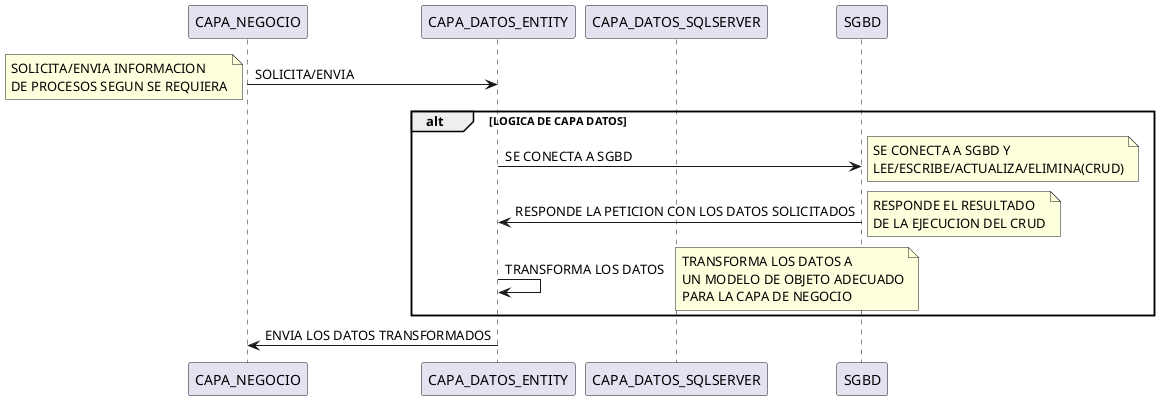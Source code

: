 @startuml CAPA DE DATOS
participant CAPA_NEGOCIO
participant CAPA_DATOS_ENTITY AS CDE
participant CAPA_DATOS_SQLSERVER AS CDSQL
participant SGBD
CAPA_NEGOCIO -> CDE: SOLICITA/ENVIA
note left
    SOLICITA/ENVIA INFORMACION 
    DE PROCESOS SEGUN SE REQUIERA
end note
alt LOGICA DE CAPA DATOS
CDE -> SGBD: SE CONECTA A SGBD
note right
    SE CONECTA A SGBD Y
    LEE/ESCRIBE/ACTUALIZA/ELIMINA(CRUD)
end note
SGBD -> CDE: RESPONDE LA PETICION CON LOS DATOS SOLICITADOS
note right
    RESPONDE EL RESULTADO
    DE LA EJECUCION DEL CRUD
end note
CDE -> CDE: TRANSFORMA LOS DATOS
note right
    TRANSFORMA LOS DATOS A
    UN MODELO DE OBJETO ADECUADO
    PARA LA CAPA DE NEGOCIO
end note
END
CDE -> CAPA_NEGOCIO: ENVIA LOS DATOS TRANSFORMADOS
@enduml